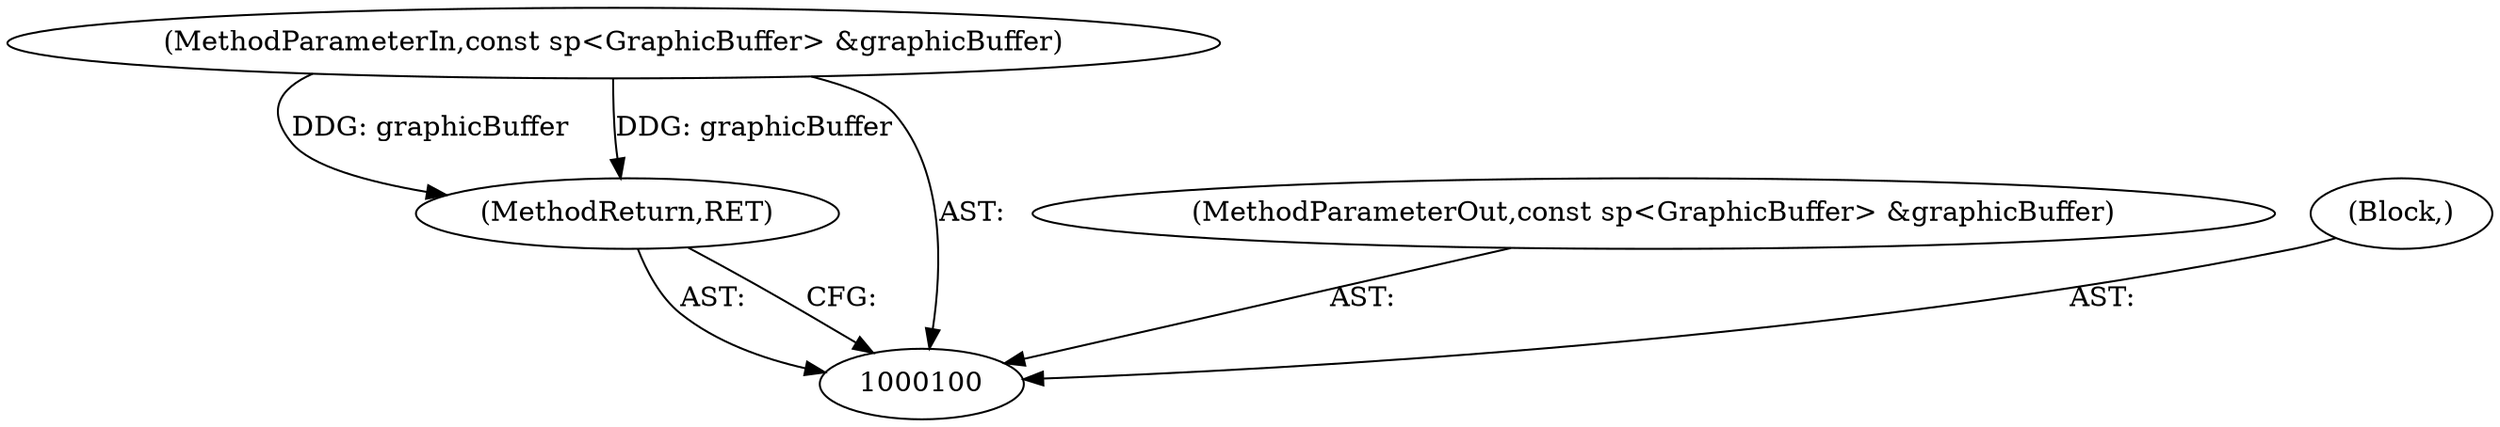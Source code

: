digraph "1_Android_b351eabb428c7ca85a34513c64601f437923d576_1" {
"1000101" [label="(MethodParameterIn,const sp<GraphicBuffer> &graphicBuffer)"];
"1000108" [label="(MethodParameterOut,const sp<GraphicBuffer> &graphicBuffer)"];
"1000103" [label="(MethodReturn,RET)"];
"1000102" [label="(Block,)"];
"1000101" -> "1000100"  [label="AST: "];
"1000101" -> "1000103"  [label="DDG: graphicBuffer"];
"1000108" -> "1000100"  [label="AST: "];
"1000103" -> "1000100"  [label="AST: "];
"1000103" -> "1000100"  [label="CFG: "];
"1000101" -> "1000103"  [label="DDG: graphicBuffer"];
"1000102" -> "1000100"  [label="AST: "];
}
